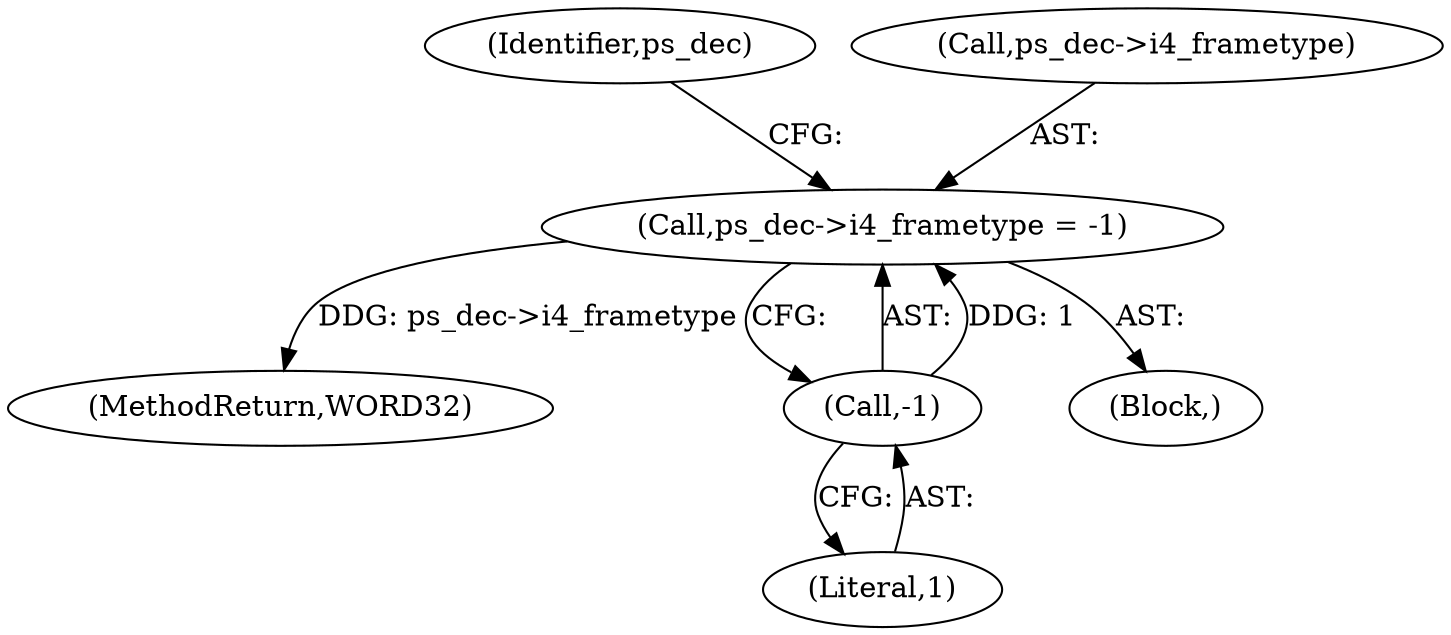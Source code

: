 digraph "0_Android_0b23c81c3dd9ec38f7e6806a3955fed1925541a0@pointer" {
"1000512" [label="(Call,ps_dec->i4_frametype = -1)"];
"1000516" [label="(Call,-1)"];
"1000520" [label="(Identifier,ps_dec)"];
"1002226" [label="(MethodReturn,WORD32)"];
"1000516" [label="(Call,-1)"];
"1000512" [label="(Call,ps_dec->i4_frametype = -1)"];
"1000156" [label="(Block,)"];
"1000517" [label="(Literal,1)"];
"1000513" [label="(Call,ps_dec->i4_frametype)"];
"1000512" -> "1000156"  [label="AST: "];
"1000512" -> "1000516"  [label="CFG: "];
"1000513" -> "1000512"  [label="AST: "];
"1000516" -> "1000512"  [label="AST: "];
"1000520" -> "1000512"  [label="CFG: "];
"1000512" -> "1002226"  [label="DDG: ps_dec->i4_frametype"];
"1000516" -> "1000512"  [label="DDG: 1"];
"1000516" -> "1000517"  [label="CFG: "];
"1000517" -> "1000516"  [label="AST: "];
}
